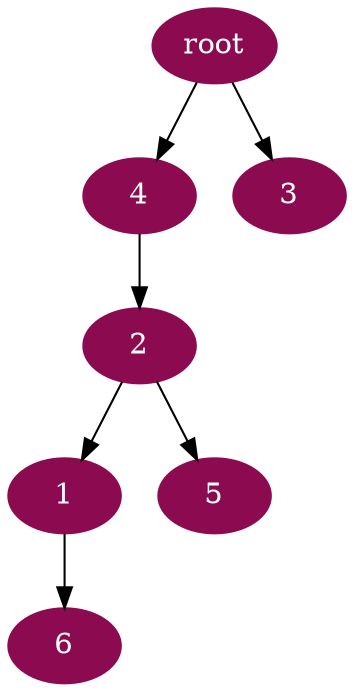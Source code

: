 digraph G {
node [color=deeppink4, style=filled, fontcolor=white];
2 -> 1;
4 -> 2;
"root" -> 3;
"root" -> 4;
2 -> 5;
1 -> 6;
}

